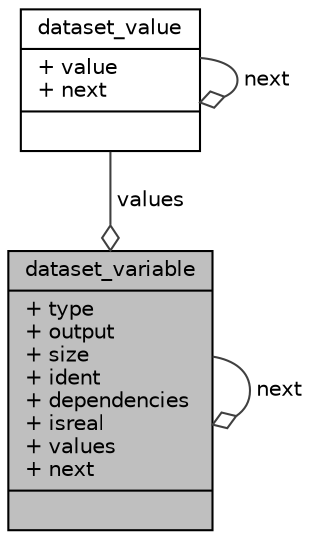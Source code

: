 digraph G
{
  edge [fontname="Helvetica",fontsize="10",labelfontname="Helvetica",labelfontsize="10"];
  node [fontname="Helvetica",fontsize="10",shape=record];
  Node1 [label="{dataset_variable\n|+ type\l+ output\l+ size\l+ ident\l+ dependencies\l+ isreal\l+ values\l+ next\l|}",height=0.2,width=0.4,color="black", fillcolor="grey75", style="filled" fontcolor="black"];
  Node1 -> Node1 [color="grey25",fontsize="10",style="solid",label=" next" ,arrowhead="odiamond",fontname="Helvetica"];
  Node2 -> Node1 [color="grey25",fontsize="10",style="solid",label=" values" ,arrowhead="odiamond",fontname="Helvetica"];
  Node2 [label="{dataset_value\n|+ value\l+ next\l|}",height=0.2,width=0.4,color="black", fillcolor="white", style="filled",URL="$structdataset__value.html"];
  Node2 -> Node2 [color="grey25",fontsize="10",style="solid",label=" next" ,arrowhead="odiamond",fontname="Helvetica"];
}
